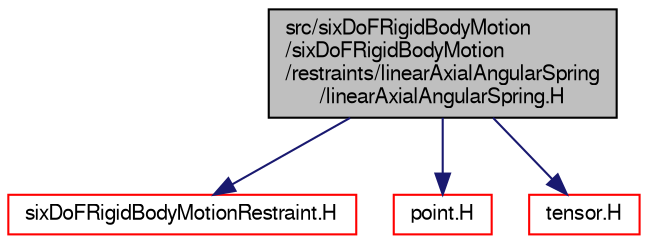 digraph "src/sixDoFRigidBodyMotion/sixDoFRigidBodyMotion/restraints/linearAxialAngularSpring/linearAxialAngularSpring.H"
{
  bgcolor="transparent";
  edge [fontname="FreeSans",fontsize="10",labelfontname="FreeSans",labelfontsize="10"];
  node [fontname="FreeSans",fontsize="10",shape=record];
  Node0 [label="src/sixDoFRigidBodyMotion\l/sixDoFRigidBodyMotion\l/restraints/linearAxialAngularSpring\l/linearAxialAngularSpring.H",height=0.2,width=0.4,color="black", fillcolor="grey75", style="filled", fontcolor="black"];
  Node0 -> Node1 [color="midnightblue",fontsize="10",style="solid",fontname="FreeSans"];
  Node1 [label="sixDoFRigidBodyMotionRestraint.H",height=0.2,width=0.4,color="red",URL="$a14966.html"];
  Node0 -> Node154 [color="midnightblue",fontsize="10",style="solid",fontname="FreeSans"];
  Node154 [label="point.H",height=0.2,width=0.4,color="red",URL="$a12059.html"];
  Node0 -> Node155 [color="midnightblue",fontsize="10",style="solid",fontname="FreeSans"];
  Node155 [label="tensor.H",height=0.2,width=0.4,color="red",URL="$a12755.html"];
}
